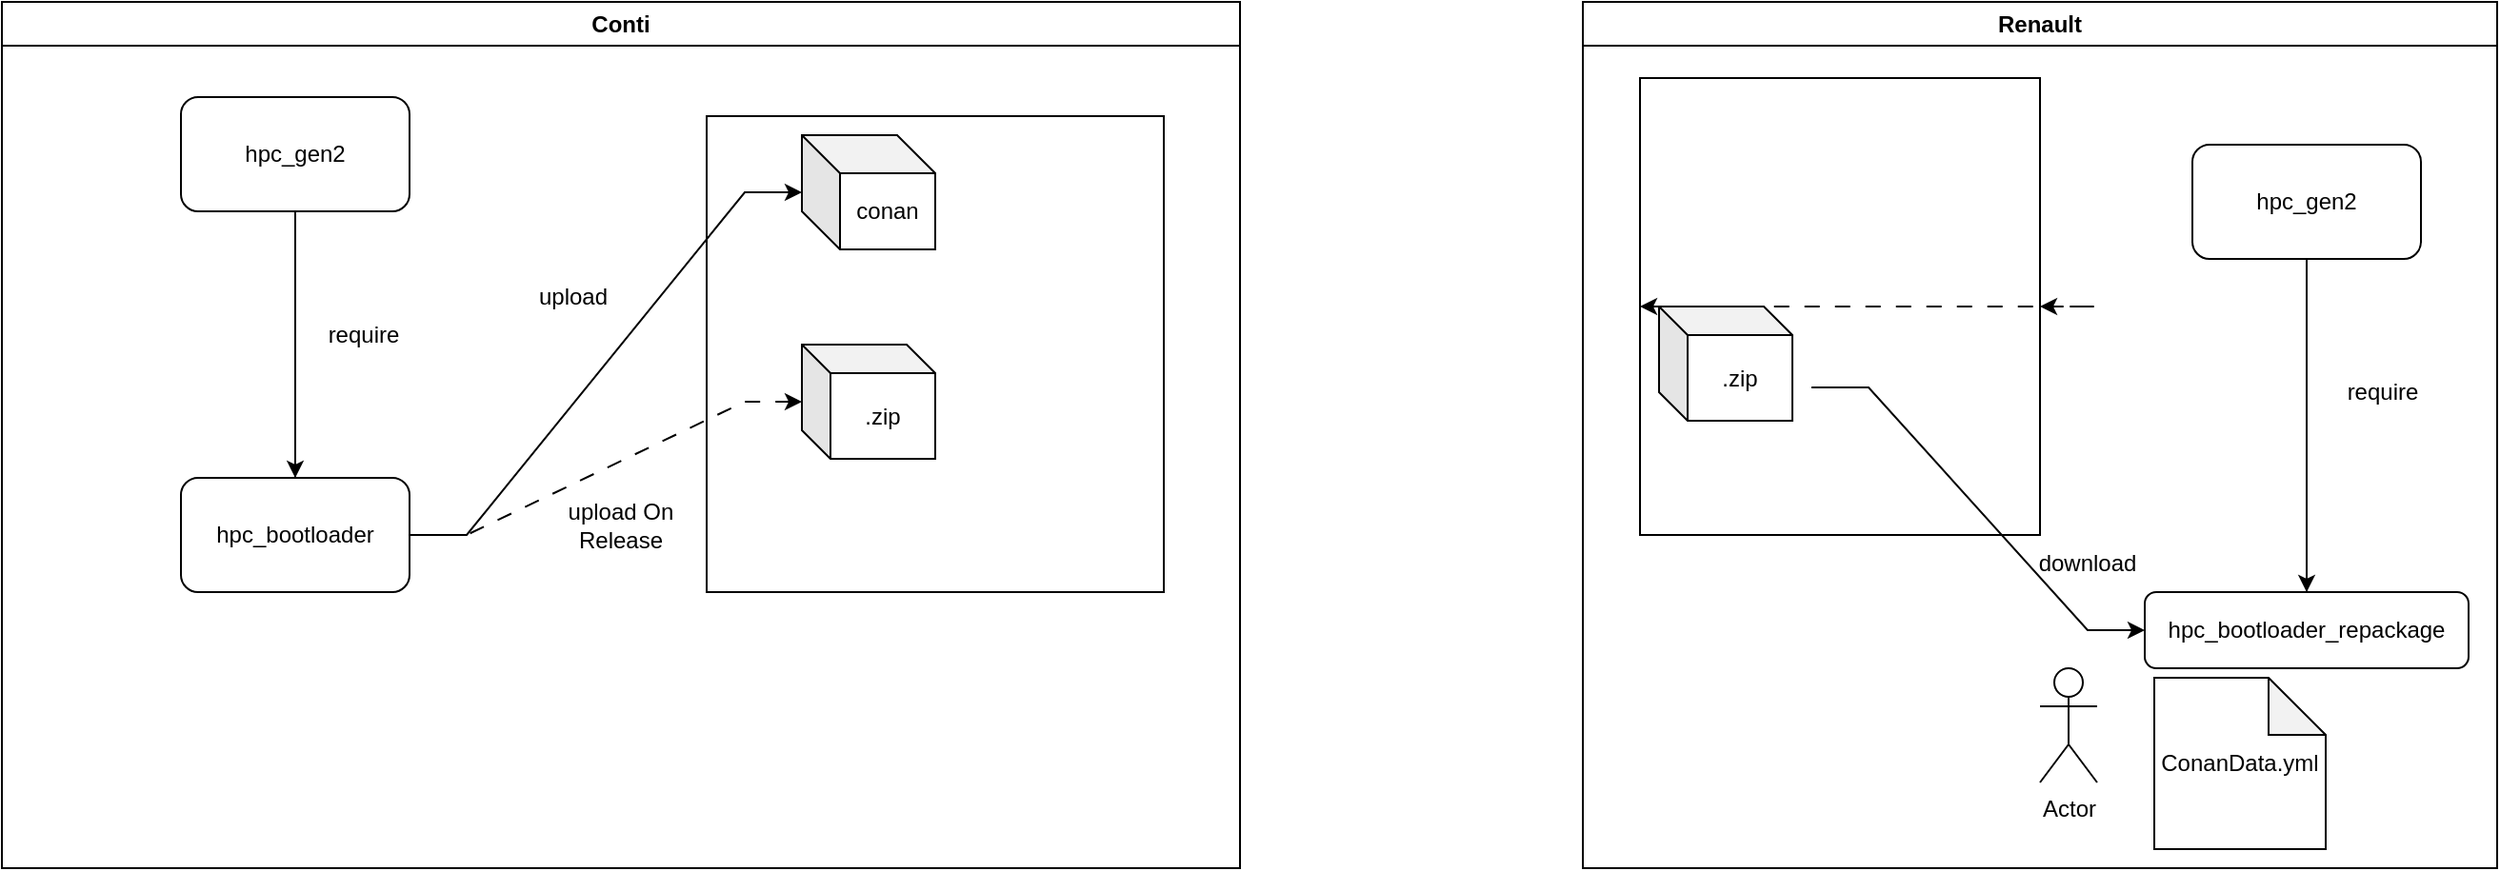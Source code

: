 <mxfile version="20.8.20" type="github">
  <diagram name="Page-1" id="RAXr_hjjFQmrgG1iH99k">
    <mxGraphModel dx="2261" dy="764" grid="1" gridSize="10" guides="1" tooltips="1" connect="1" arrows="1" fold="1" page="1" pageScale="1" pageWidth="827" pageHeight="1169" math="0" shadow="0">
      <root>
        <mxCell id="0" />
        <mxCell id="1" parent="0" />
        <mxCell id="Rf8Fvv26KR735bPr0MUb-5" value="Conti" style="swimlane;whiteSpace=wrap;html=1;" vertex="1" parent="1">
          <mxGeometry x="-220" y="140" width="650" height="455" as="geometry" />
        </mxCell>
        <mxCell id="Rf8Fvv26KR735bPr0MUb-44" value="" style="rounded=0;whiteSpace=wrap;html=1;align=right;" vertex="1" parent="Rf8Fvv26KR735bPr0MUb-5">
          <mxGeometry x="370" y="60" width="240" height="250" as="geometry" />
        </mxCell>
        <mxCell id="Rf8Fvv26KR735bPr0MUb-7" value="require" style="text;html=1;strokeColor=none;fillColor=none;align=center;verticalAlign=middle;whiteSpace=wrap;rounded=0;" vertex="1" parent="Rf8Fvv26KR735bPr0MUb-5">
          <mxGeometry x="160" y="160" width="60" height="30" as="geometry" />
        </mxCell>
        <mxCell id="Rf8Fvv26KR735bPr0MUb-2" value="hpc_bootloader" style="rounded=1;whiteSpace=wrap;html=1;" vertex="1" parent="Rf8Fvv26KR735bPr0MUb-5">
          <mxGeometry x="94" y="250" width="120" height="60" as="geometry" />
        </mxCell>
        <mxCell id="Rf8Fvv26KR735bPr0MUb-1" value="hpc_gen2" style="rounded=1;whiteSpace=wrap;html=1;" vertex="1" parent="Rf8Fvv26KR735bPr0MUb-5">
          <mxGeometry x="94" y="50" width="120" height="60" as="geometry" />
        </mxCell>
        <mxCell id="Rf8Fvv26KR735bPr0MUb-3" value="" style="edgeStyle=orthogonalEdgeStyle;rounded=0;orthogonalLoop=1;jettySize=auto;html=1;endArrow=none;endFill=0;" edge="1" parent="Rf8Fvv26KR735bPr0MUb-5" source="Rf8Fvv26KR735bPr0MUb-2" target="Rf8Fvv26KR735bPr0MUb-1">
          <mxGeometry relative="1" as="geometry" />
        </mxCell>
        <mxCell id="Rf8Fvv26KR735bPr0MUb-6" value="" style="edgeStyle=orthogonalEdgeStyle;rounded=0;orthogonalLoop=1;jettySize=auto;html=1;endArrow=none;endFill=0;startArrow=classic;startFill=1;" edge="1" parent="Rf8Fvv26KR735bPr0MUb-5" source="Rf8Fvv26KR735bPr0MUb-2" target="Rf8Fvv26KR735bPr0MUb-1">
          <mxGeometry relative="1" as="geometry" />
        </mxCell>
        <mxCell id="Rf8Fvv26KR735bPr0MUb-35" value=".zip" style="shape=cube;whiteSpace=wrap;html=1;boundedLbl=1;backgroundOutline=1;darkOpacity=0.05;darkOpacity2=0.1;size=15;" vertex="1" parent="Rf8Fvv26KR735bPr0MUb-5">
          <mxGeometry x="420" y="180" width="70" height="60" as="geometry" />
        </mxCell>
        <mxCell id="Rf8Fvv26KR735bPr0MUb-39" style="edgeStyle=entityRelationEdgeStyle;rounded=0;orthogonalLoop=1;jettySize=auto;html=1;startArrow=none;startFill=0;endArrow=classic;endFill=1;dashed=1;dashPattern=8 8;" edge="1" parent="Rf8Fvv26KR735bPr0MUb-5" source="Rf8Fvv26KR735bPr0MUb-2" target="Rf8Fvv26KR735bPr0MUb-35">
          <mxGeometry relative="1" as="geometry" />
        </mxCell>
        <mxCell id="Rf8Fvv26KR735bPr0MUb-40" value="upload" style="text;html=1;strokeColor=none;fillColor=none;align=center;verticalAlign=middle;whiteSpace=wrap;rounded=0;" vertex="1" parent="Rf8Fvv26KR735bPr0MUb-5">
          <mxGeometry x="270" y="140" width="60" height="30" as="geometry" />
        </mxCell>
        <mxCell id="Rf8Fvv26KR735bPr0MUb-41" value="conan" style="shape=cube;whiteSpace=wrap;html=1;boundedLbl=1;backgroundOutline=1;darkOpacity=0.05;darkOpacity2=0.1;" vertex="1" parent="Rf8Fvv26KR735bPr0MUb-5">
          <mxGeometry x="420" y="70" width="70" height="60" as="geometry" />
        </mxCell>
        <mxCell id="Rf8Fvv26KR735bPr0MUb-42" style="edgeStyle=entityRelationEdgeStyle;rounded=0;orthogonalLoop=1;jettySize=auto;html=1;exitX=1;exitY=0.5;exitDx=0;exitDy=0;startArrow=none;startFill=0;endArrow=classic;endFill=1;" edge="1" parent="Rf8Fvv26KR735bPr0MUb-5" source="Rf8Fvv26KR735bPr0MUb-2" target="Rf8Fvv26KR735bPr0MUb-41">
          <mxGeometry relative="1" as="geometry" />
        </mxCell>
        <mxCell id="Rf8Fvv26KR735bPr0MUb-46" value="upload On Release" style="text;html=1;strokeColor=none;fillColor=none;align=center;verticalAlign=middle;whiteSpace=wrap;rounded=0;" vertex="1" parent="Rf8Fvv26KR735bPr0MUb-5">
          <mxGeometry x="295" y="260" width="60" height="30" as="geometry" />
        </mxCell>
        <mxCell id="Rf8Fvv26KR735bPr0MUb-14" value="Renault" style="swimlane;whiteSpace=wrap;html=1;" vertex="1" parent="1">
          <mxGeometry x="610" y="140" width="480" height="455" as="geometry" />
        </mxCell>
        <mxCell id="Rf8Fvv26KR735bPr0MUb-45" value="" style="rounded=0;whiteSpace=wrap;html=1;align=right;" vertex="1" parent="Rf8Fvv26KR735bPr0MUb-14">
          <mxGeometry x="30" y="40" width="210" height="240" as="geometry" />
        </mxCell>
        <mxCell id="Rf8Fvv26KR735bPr0MUb-15" value="download" style="text;html=1;strokeColor=none;fillColor=none;align=center;verticalAlign=middle;whiteSpace=wrap;rounded=0;" vertex="1" parent="Rf8Fvv26KR735bPr0MUb-14">
          <mxGeometry x="235" y="280" width="60" height="30" as="geometry" />
        </mxCell>
        <mxCell id="Rf8Fvv26KR735bPr0MUb-16" value="hpc_bootloader_repackage" style="rounded=1;whiteSpace=wrap;html=1;" vertex="1" parent="Rf8Fvv26KR735bPr0MUb-14">
          <mxGeometry x="295" y="310" width="170" height="40" as="geometry" />
        </mxCell>
        <mxCell id="Rf8Fvv26KR735bPr0MUb-17" value="hpc_gen2" style="rounded=1;whiteSpace=wrap;html=1;" vertex="1" parent="Rf8Fvv26KR735bPr0MUb-14">
          <mxGeometry x="320" y="75" width="120" height="60" as="geometry" />
        </mxCell>
        <mxCell id="Rf8Fvv26KR735bPr0MUb-18" value="" style="edgeStyle=orthogonalEdgeStyle;rounded=0;orthogonalLoop=1;jettySize=auto;html=1;endArrow=none;endFill=0;" edge="1" parent="Rf8Fvv26KR735bPr0MUb-14" source="Rf8Fvv26KR735bPr0MUb-16" target="Rf8Fvv26KR735bPr0MUb-17">
          <mxGeometry relative="1" as="geometry" />
        </mxCell>
        <mxCell id="Rf8Fvv26KR735bPr0MUb-19" value="" style="edgeStyle=orthogonalEdgeStyle;rounded=0;orthogonalLoop=1;jettySize=auto;html=1;endArrow=none;endFill=0;startArrow=classic;startFill=1;" edge="1" parent="Rf8Fvv26KR735bPr0MUb-14" source="Rf8Fvv26KR735bPr0MUb-16" target="Rf8Fvv26KR735bPr0MUb-17">
          <mxGeometry relative="1" as="geometry" />
        </mxCell>
        <mxCell id="Rf8Fvv26KR735bPr0MUb-26" value=".zip" style="shape=cube;whiteSpace=wrap;html=1;boundedLbl=1;backgroundOutline=1;darkOpacity=0.05;darkOpacity2=0.1;size=15;" vertex="1" parent="Rf8Fvv26KR735bPr0MUb-14">
          <mxGeometry x="40" y="160" width="70" height="60" as="geometry" />
        </mxCell>
        <mxCell id="Rf8Fvv26KR735bPr0MUb-27" value="require" style="text;html=1;strokeColor=none;fillColor=none;align=center;verticalAlign=middle;whiteSpace=wrap;rounded=0;" vertex="1" parent="Rf8Fvv26KR735bPr0MUb-14">
          <mxGeometry x="390" y="190" width="60" height="30" as="geometry" />
        </mxCell>
        <mxCell id="Rf8Fvv26KR735bPr0MUb-30" value="ConanData.yml" style="shape=note;whiteSpace=wrap;html=1;backgroundOutline=1;darkOpacity=0.05;" vertex="1" parent="Rf8Fvv26KR735bPr0MUb-14">
          <mxGeometry x="300" y="355" width="90" height="90" as="geometry" />
        </mxCell>
        <mxCell id="Rf8Fvv26KR735bPr0MUb-31" style="edgeStyle=entityRelationEdgeStyle;rounded=0;orthogonalLoop=1;jettySize=auto;html=1;entryX=0;entryY=0;entryDx=80;entryDy=42.5;entryPerimeter=0;startArrow=classic;startFill=1;endArrow=none;endFill=0;" edge="1" parent="Rf8Fvv26KR735bPr0MUb-14" source="Rf8Fvv26KR735bPr0MUb-16" target="Rf8Fvv26KR735bPr0MUb-26">
          <mxGeometry relative="1" as="geometry" />
        </mxCell>
        <mxCell id="Rf8Fvv26KR735bPr0MUb-49" value="Actor" style="shape=umlActor;verticalLabelPosition=bottom;verticalAlign=top;html=1;outlineConnect=0;" vertex="1" parent="Rf8Fvv26KR735bPr0MUb-14">
          <mxGeometry x="240" y="350" width="30" height="60" as="geometry" />
        </mxCell>
        <mxCell id="Rf8Fvv26KR735bPr0MUb-54" style="edgeStyle=entityRelationEdgeStyle;rounded=0;orthogonalLoop=1;jettySize=auto;html=1;exitX=0;exitY=0.5;exitDx=0;exitDy=0;dashed=1;dashPattern=8 8;startArrow=classic;startFill=1;endArrow=classic;endFill=1;" edge="1" parent="Rf8Fvv26KR735bPr0MUb-14" source="Rf8Fvv26KR735bPr0MUb-45" target="Rf8Fvv26KR735bPr0MUb-45">
          <mxGeometry relative="1" as="geometry" />
        </mxCell>
      </root>
    </mxGraphModel>
  </diagram>
</mxfile>
